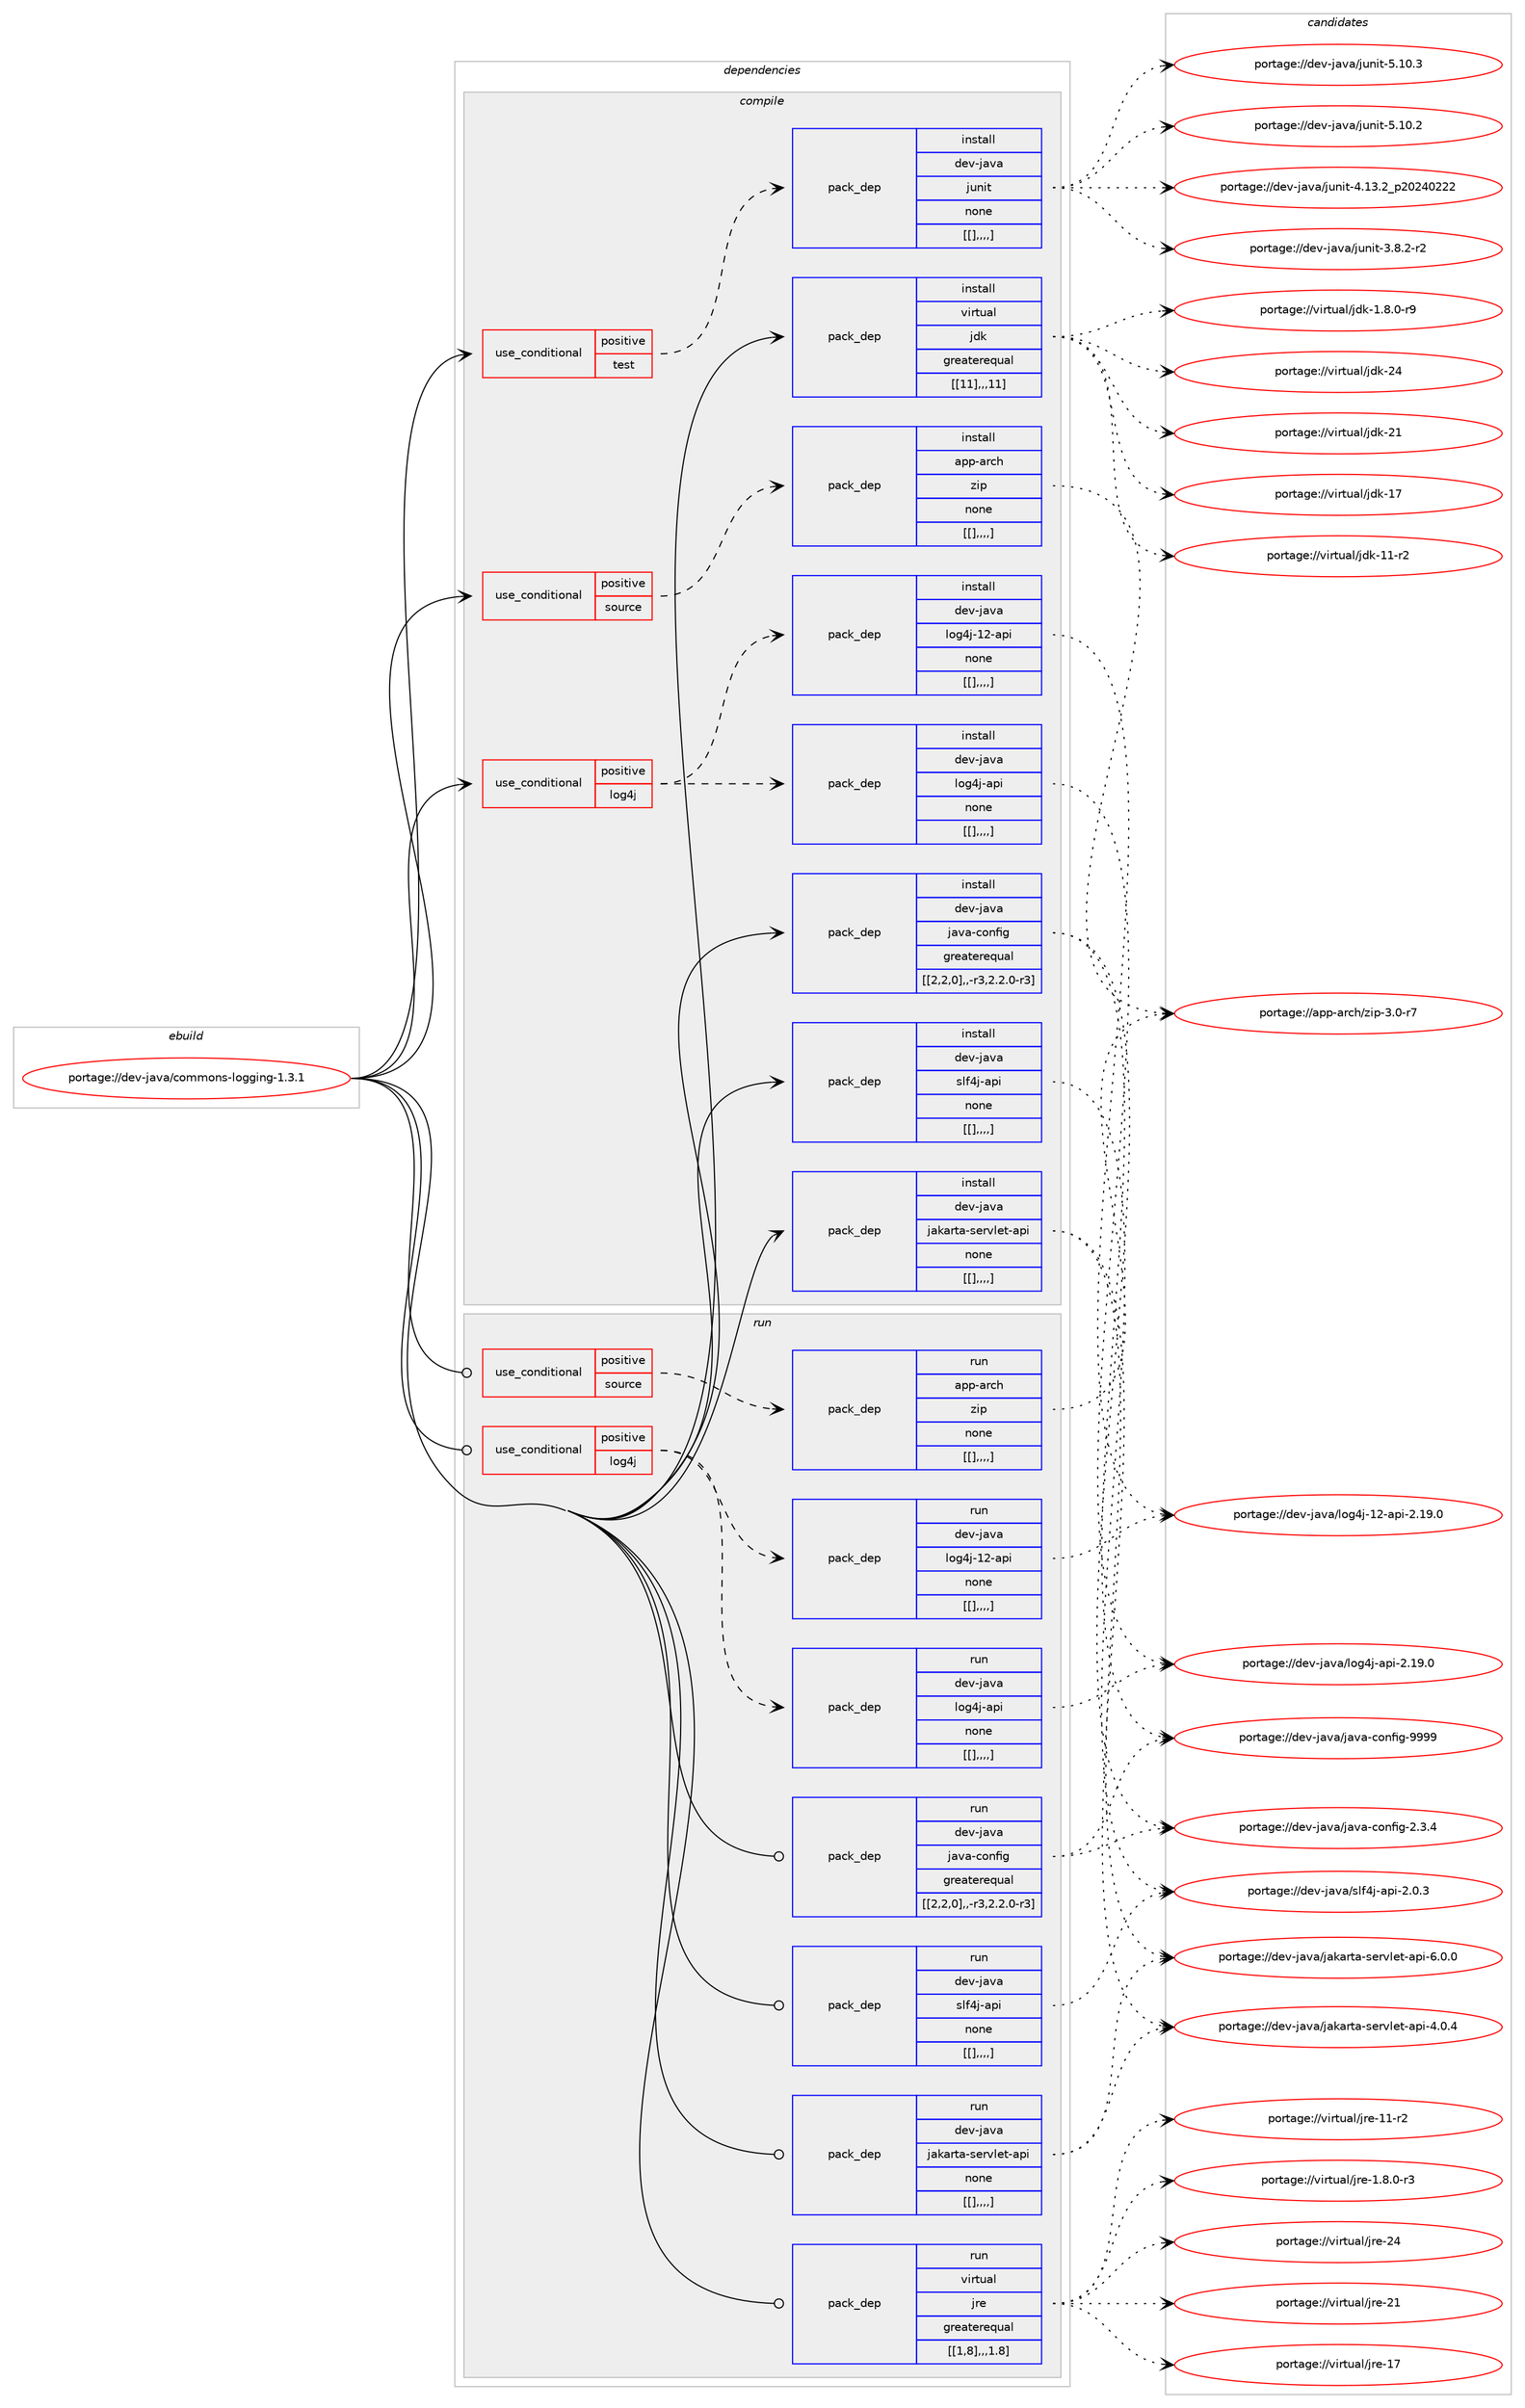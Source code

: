 digraph prolog {

# *************
# Graph options
# *************

newrank=true;
concentrate=true;
compound=true;
graph [rankdir=LR,fontname=Helvetica,fontsize=10,ranksep=1.5];#, ranksep=2.5, nodesep=0.2];
edge  [arrowhead=vee];
node  [fontname=Helvetica,fontsize=10];

# **********
# The ebuild
# **********

subgraph cluster_leftcol {
color=gray;
label=<<i>ebuild</i>>;
id [label="portage://dev-java/commons-logging-1.3.1", color=red, width=4, href="../dev-java/commons-logging-1.3.1.svg"];
}

# ****************
# The dependencies
# ****************

subgraph cluster_midcol {
color=gray;
label=<<i>dependencies</i>>;
subgraph cluster_compile {
fillcolor="#eeeeee";
style=filled;
label=<<i>compile</i>>;
subgraph cond22000 {
dependency93828 [label=<<TABLE BORDER="0" CELLBORDER="1" CELLSPACING="0" CELLPADDING="4"><TR><TD ROWSPAN="3" CELLPADDING="10">use_conditional</TD></TR><TR><TD>positive</TD></TR><TR><TD>log4j</TD></TR></TABLE>>, shape=none, color=red];
subgraph pack70778 {
dependency93829 [label=<<TABLE BORDER="0" CELLBORDER="1" CELLSPACING="0" CELLPADDING="4" WIDTH="220"><TR><TD ROWSPAN="6" CELLPADDING="30">pack_dep</TD></TR><TR><TD WIDTH="110">install</TD></TR><TR><TD>dev-java</TD></TR><TR><TD>log4j-12-api</TD></TR><TR><TD>none</TD></TR><TR><TD>[[],,,,]</TD></TR></TABLE>>, shape=none, color=blue];
}
dependency93828:e -> dependency93829:w [weight=20,style="dashed",arrowhead="vee"];
subgraph pack70779 {
dependency93830 [label=<<TABLE BORDER="0" CELLBORDER="1" CELLSPACING="0" CELLPADDING="4" WIDTH="220"><TR><TD ROWSPAN="6" CELLPADDING="30">pack_dep</TD></TR><TR><TD WIDTH="110">install</TD></TR><TR><TD>dev-java</TD></TR><TR><TD>log4j-api</TD></TR><TR><TD>none</TD></TR><TR><TD>[[],,,,]</TD></TR></TABLE>>, shape=none, color=blue];
}
dependency93828:e -> dependency93830:w [weight=20,style="dashed",arrowhead="vee"];
}
id:e -> dependency93828:w [weight=20,style="solid",arrowhead="vee"];
subgraph cond22001 {
dependency93831 [label=<<TABLE BORDER="0" CELLBORDER="1" CELLSPACING="0" CELLPADDING="4"><TR><TD ROWSPAN="3" CELLPADDING="10">use_conditional</TD></TR><TR><TD>positive</TD></TR><TR><TD>source</TD></TR></TABLE>>, shape=none, color=red];
subgraph pack70780 {
dependency93832 [label=<<TABLE BORDER="0" CELLBORDER="1" CELLSPACING="0" CELLPADDING="4" WIDTH="220"><TR><TD ROWSPAN="6" CELLPADDING="30">pack_dep</TD></TR><TR><TD WIDTH="110">install</TD></TR><TR><TD>app-arch</TD></TR><TR><TD>zip</TD></TR><TR><TD>none</TD></TR><TR><TD>[[],,,,]</TD></TR></TABLE>>, shape=none, color=blue];
}
dependency93831:e -> dependency93832:w [weight=20,style="dashed",arrowhead="vee"];
}
id:e -> dependency93831:w [weight=20,style="solid",arrowhead="vee"];
subgraph cond22002 {
dependency93833 [label=<<TABLE BORDER="0" CELLBORDER="1" CELLSPACING="0" CELLPADDING="4"><TR><TD ROWSPAN="3" CELLPADDING="10">use_conditional</TD></TR><TR><TD>positive</TD></TR><TR><TD>test</TD></TR></TABLE>>, shape=none, color=red];
subgraph pack70781 {
dependency93834 [label=<<TABLE BORDER="0" CELLBORDER="1" CELLSPACING="0" CELLPADDING="4" WIDTH="220"><TR><TD ROWSPAN="6" CELLPADDING="30">pack_dep</TD></TR><TR><TD WIDTH="110">install</TD></TR><TR><TD>dev-java</TD></TR><TR><TD>junit</TD></TR><TR><TD>none</TD></TR><TR><TD>[[],,,,]</TD></TR></TABLE>>, shape=none, color=blue];
}
dependency93833:e -> dependency93834:w [weight=20,style="dashed",arrowhead="vee"];
}
id:e -> dependency93833:w [weight=20,style="solid",arrowhead="vee"];
subgraph pack70782 {
dependency93835 [label=<<TABLE BORDER="0" CELLBORDER="1" CELLSPACING="0" CELLPADDING="4" WIDTH="220"><TR><TD ROWSPAN="6" CELLPADDING="30">pack_dep</TD></TR><TR><TD WIDTH="110">install</TD></TR><TR><TD>dev-java</TD></TR><TR><TD>jakarta-servlet-api</TD></TR><TR><TD>none</TD></TR><TR><TD>[[],,,,]</TD></TR></TABLE>>, shape=none, color=blue];
}
id:e -> dependency93835:w [weight=20,style="solid",arrowhead="vee"];
subgraph pack70783 {
dependency93836 [label=<<TABLE BORDER="0" CELLBORDER="1" CELLSPACING="0" CELLPADDING="4" WIDTH="220"><TR><TD ROWSPAN="6" CELLPADDING="30">pack_dep</TD></TR><TR><TD WIDTH="110">install</TD></TR><TR><TD>dev-java</TD></TR><TR><TD>java-config</TD></TR><TR><TD>greaterequal</TD></TR><TR><TD>[[2,2,0],,-r3,2.2.0-r3]</TD></TR></TABLE>>, shape=none, color=blue];
}
id:e -> dependency93836:w [weight=20,style="solid",arrowhead="vee"];
subgraph pack70784 {
dependency93837 [label=<<TABLE BORDER="0" CELLBORDER="1" CELLSPACING="0" CELLPADDING="4" WIDTH="220"><TR><TD ROWSPAN="6" CELLPADDING="30">pack_dep</TD></TR><TR><TD WIDTH="110">install</TD></TR><TR><TD>dev-java</TD></TR><TR><TD>slf4j-api</TD></TR><TR><TD>none</TD></TR><TR><TD>[[],,,,]</TD></TR></TABLE>>, shape=none, color=blue];
}
id:e -> dependency93837:w [weight=20,style="solid",arrowhead="vee"];
subgraph pack70785 {
dependency93838 [label=<<TABLE BORDER="0" CELLBORDER="1" CELLSPACING="0" CELLPADDING="4" WIDTH="220"><TR><TD ROWSPAN="6" CELLPADDING="30">pack_dep</TD></TR><TR><TD WIDTH="110">install</TD></TR><TR><TD>virtual</TD></TR><TR><TD>jdk</TD></TR><TR><TD>greaterequal</TD></TR><TR><TD>[[11],,,11]</TD></TR></TABLE>>, shape=none, color=blue];
}
id:e -> dependency93838:w [weight=20,style="solid",arrowhead="vee"];
}
subgraph cluster_compileandrun {
fillcolor="#eeeeee";
style=filled;
label=<<i>compile and run</i>>;
}
subgraph cluster_run {
fillcolor="#eeeeee";
style=filled;
label=<<i>run</i>>;
subgraph cond22003 {
dependency93839 [label=<<TABLE BORDER="0" CELLBORDER="1" CELLSPACING="0" CELLPADDING="4"><TR><TD ROWSPAN="3" CELLPADDING="10">use_conditional</TD></TR><TR><TD>positive</TD></TR><TR><TD>log4j</TD></TR></TABLE>>, shape=none, color=red];
subgraph pack70786 {
dependency93840 [label=<<TABLE BORDER="0" CELLBORDER="1" CELLSPACING="0" CELLPADDING="4" WIDTH="220"><TR><TD ROWSPAN="6" CELLPADDING="30">pack_dep</TD></TR><TR><TD WIDTH="110">run</TD></TR><TR><TD>dev-java</TD></TR><TR><TD>log4j-12-api</TD></TR><TR><TD>none</TD></TR><TR><TD>[[],,,,]</TD></TR></TABLE>>, shape=none, color=blue];
}
dependency93839:e -> dependency93840:w [weight=20,style="dashed",arrowhead="vee"];
subgraph pack70787 {
dependency93841 [label=<<TABLE BORDER="0" CELLBORDER="1" CELLSPACING="0" CELLPADDING="4" WIDTH="220"><TR><TD ROWSPAN="6" CELLPADDING="30">pack_dep</TD></TR><TR><TD WIDTH="110">run</TD></TR><TR><TD>dev-java</TD></TR><TR><TD>log4j-api</TD></TR><TR><TD>none</TD></TR><TR><TD>[[],,,,]</TD></TR></TABLE>>, shape=none, color=blue];
}
dependency93839:e -> dependency93841:w [weight=20,style="dashed",arrowhead="vee"];
}
id:e -> dependency93839:w [weight=20,style="solid",arrowhead="odot"];
subgraph cond22004 {
dependency93842 [label=<<TABLE BORDER="0" CELLBORDER="1" CELLSPACING="0" CELLPADDING="4"><TR><TD ROWSPAN="3" CELLPADDING="10">use_conditional</TD></TR><TR><TD>positive</TD></TR><TR><TD>source</TD></TR></TABLE>>, shape=none, color=red];
subgraph pack70788 {
dependency93843 [label=<<TABLE BORDER="0" CELLBORDER="1" CELLSPACING="0" CELLPADDING="4" WIDTH="220"><TR><TD ROWSPAN="6" CELLPADDING="30">pack_dep</TD></TR><TR><TD WIDTH="110">run</TD></TR><TR><TD>app-arch</TD></TR><TR><TD>zip</TD></TR><TR><TD>none</TD></TR><TR><TD>[[],,,,]</TD></TR></TABLE>>, shape=none, color=blue];
}
dependency93842:e -> dependency93843:w [weight=20,style="dashed",arrowhead="vee"];
}
id:e -> dependency93842:w [weight=20,style="solid",arrowhead="odot"];
subgraph pack70789 {
dependency93844 [label=<<TABLE BORDER="0" CELLBORDER="1" CELLSPACING="0" CELLPADDING="4" WIDTH="220"><TR><TD ROWSPAN="6" CELLPADDING="30">pack_dep</TD></TR><TR><TD WIDTH="110">run</TD></TR><TR><TD>dev-java</TD></TR><TR><TD>jakarta-servlet-api</TD></TR><TR><TD>none</TD></TR><TR><TD>[[],,,,]</TD></TR></TABLE>>, shape=none, color=blue];
}
id:e -> dependency93844:w [weight=20,style="solid",arrowhead="odot"];
subgraph pack70790 {
dependency93845 [label=<<TABLE BORDER="0" CELLBORDER="1" CELLSPACING="0" CELLPADDING="4" WIDTH="220"><TR><TD ROWSPAN="6" CELLPADDING="30">pack_dep</TD></TR><TR><TD WIDTH="110">run</TD></TR><TR><TD>dev-java</TD></TR><TR><TD>java-config</TD></TR><TR><TD>greaterequal</TD></TR><TR><TD>[[2,2,0],,-r3,2.2.0-r3]</TD></TR></TABLE>>, shape=none, color=blue];
}
id:e -> dependency93845:w [weight=20,style="solid",arrowhead="odot"];
subgraph pack70791 {
dependency93846 [label=<<TABLE BORDER="0" CELLBORDER="1" CELLSPACING="0" CELLPADDING="4" WIDTH="220"><TR><TD ROWSPAN="6" CELLPADDING="30">pack_dep</TD></TR><TR><TD WIDTH="110">run</TD></TR><TR><TD>dev-java</TD></TR><TR><TD>slf4j-api</TD></TR><TR><TD>none</TD></TR><TR><TD>[[],,,,]</TD></TR></TABLE>>, shape=none, color=blue];
}
id:e -> dependency93846:w [weight=20,style="solid",arrowhead="odot"];
subgraph pack70792 {
dependency93847 [label=<<TABLE BORDER="0" CELLBORDER="1" CELLSPACING="0" CELLPADDING="4" WIDTH="220"><TR><TD ROWSPAN="6" CELLPADDING="30">pack_dep</TD></TR><TR><TD WIDTH="110">run</TD></TR><TR><TD>virtual</TD></TR><TR><TD>jre</TD></TR><TR><TD>greaterequal</TD></TR><TR><TD>[[1,8],,,1.8]</TD></TR></TABLE>>, shape=none, color=blue];
}
id:e -> dependency93847:w [weight=20,style="solid",arrowhead="odot"];
}
}

# **************
# The candidates
# **************

subgraph cluster_choices {
rank=same;
color=gray;
label=<<i>candidates</i>>;

subgraph choice70778 {
color=black;
nodesep=1;
choice1001011184510697118974710811110352106454950459711210545504649574648 [label="portage://dev-java/log4j-12-api-2.19.0", color=red, width=4,href="../dev-java/log4j-12-api-2.19.0.svg"];
dependency93829:e -> choice1001011184510697118974710811110352106454950459711210545504649574648:w [style=dotted,weight="100"];
}
subgraph choice70779 {
color=black;
nodesep=1;
choice1001011184510697118974710811110352106459711210545504649574648 [label="portage://dev-java/log4j-api-2.19.0", color=red, width=4,href="../dev-java/log4j-api-2.19.0.svg"];
dependency93830:e -> choice1001011184510697118974710811110352106459711210545504649574648:w [style=dotted,weight="100"];
}
subgraph choice70780 {
color=black;
nodesep=1;
choice9711211245971149910447122105112455146484511455 [label="portage://app-arch/zip-3.0-r7", color=red, width=4,href="../app-arch/zip-3.0-r7.svg"];
dependency93832:e -> choice9711211245971149910447122105112455146484511455:w [style=dotted,weight="100"];
}
subgraph choice70781 {
color=black;
nodesep=1;
choice1001011184510697118974710611711010511645534649484651 [label="portage://dev-java/junit-5.10.3", color=red, width=4,href="../dev-java/junit-5.10.3.svg"];
choice1001011184510697118974710611711010511645534649484650 [label="portage://dev-java/junit-5.10.2", color=red, width=4,href="../dev-java/junit-5.10.2.svg"];
choice1001011184510697118974710611711010511645524649514650951125048505248505050 [label="portage://dev-java/junit-4.13.2_p20240222", color=red, width=4,href="../dev-java/junit-4.13.2_p20240222.svg"];
choice100101118451069711897471061171101051164551465646504511450 [label="portage://dev-java/junit-3.8.2-r2", color=red, width=4,href="../dev-java/junit-3.8.2-r2.svg"];
dependency93834:e -> choice1001011184510697118974710611711010511645534649484651:w [style=dotted,weight="100"];
dependency93834:e -> choice1001011184510697118974710611711010511645534649484650:w [style=dotted,weight="100"];
dependency93834:e -> choice1001011184510697118974710611711010511645524649514650951125048505248505050:w [style=dotted,weight="100"];
dependency93834:e -> choice100101118451069711897471061171101051164551465646504511450:w [style=dotted,weight="100"];
}
subgraph choice70782 {
color=black;
nodesep=1;
choice10010111845106971189747106971079711411697451151011141181081011164597112105455446484648 [label="portage://dev-java/jakarta-servlet-api-6.0.0", color=red, width=4,href="../dev-java/jakarta-servlet-api-6.0.0.svg"];
choice10010111845106971189747106971079711411697451151011141181081011164597112105455246484652 [label="portage://dev-java/jakarta-servlet-api-4.0.4", color=red, width=4,href="../dev-java/jakarta-servlet-api-4.0.4.svg"];
dependency93835:e -> choice10010111845106971189747106971079711411697451151011141181081011164597112105455446484648:w [style=dotted,weight="100"];
dependency93835:e -> choice10010111845106971189747106971079711411697451151011141181081011164597112105455246484652:w [style=dotted,weight="100"];
}
subgraph choice70783 {
color=black;
nodesep=1;
choice10010111845106971189747106971189745991111101021051034557575757 [label="portage://dev-java/java-config-9999", color=red, width=4,href="../dev-java/java-config-9999.svg"];
choice1001011184510697118974710697118974599111110102105103455046514652 [label="portage://dev-java/java-config-2.3.4", color=red, width=4,href="../dev-java/java-config-2.3.4.svg"];
dependency93836:e -> choice10010111845106971189747106971189745991111101021051034557575757:w [style=dotted,weight="100"];
dependency93836:e -> choice1001011184510697118974710697118974599111110102105103455046514652:w [style=dotted,weight="100"];
}
subgraph choice70784 {
color=black;
nodesep=1;
choice10010111845106971189747115108102521064597112105455046484651 [label="portage://dev-java/slf4j-api-2.0.3", color=red, width=4,href="../dev-java/slf4j-api-2.0.3.svg"];
dependency93837:e -> choice10010111845106971189747115108102521064597112105455046484651:w [style=dotted,weight="100"];
}
subgraph choice70785 {
color=black;
nodesep=1;
choice1181051141161179710847106100107455052 [label="portage://virtual/jdk-24", color=red, width=4,href="../virtual/jdk-24.svg"];
choice1181051141161179710847106100107455049 [label="portage://virtual/jdk-21", color=red, width=4,href="../virtual/jdk-21.svg"];
choice1181051141161179710847106100107454955 [label="portage://virtual/jdk-17", color=red, width=4,href="../virtual/jdk-17.svg"];
choice11810511411611797108471061001074549494511450 [label="portage://virtual/jdk-11-r2", color=red, width=4,href="../virtual/jdk-11-r2.svg"];
choice11810511411611797108471061001074549465646484511457 [label="portage://virtual/jdk-1.8.0-r9", color=red, width=4,href="../virtual/jdk-1.8.0-r9.svg"];
dependency93838:e -> choice1181051141161179710847106100107455052:w [style=dotted,weight="100"];
dependency93838:e -> choice1181051141161179710847106100107455049:w [style=dotted,weight="100"];
dependency93838:e -> choice1181051141161179710847106100107454955:w [style=dotted,weight="100"];
dependency93838:e -> choice11810511411611797108471061001074549494511450:w [style=dotted,weight="100"];
dependency93838:e -> choice11810511411611797108471061001074549465646484511457:w [style=dotted,weight="100"];
}
subgraph choice70786 {
color=black;
nodesep=1;
choice1001011184510697118974710811110352106454950459711210545504649574648 [label="portage://dev-java/log4j-12-api-2.19.0", color=red, width=4,href="../dev-java/log4j-12-api-2.19.0.svg"];
dependency93840:e -> choice1001011184510697118974710811110352106454950459711210545504649574648:w [style=dotted,weight="100"];
}
subgraph choice70787 {
color=black;
nodesep=1;
choice1001011184510697118974710811110352106459711210545504649574648 [label="portage://dev-java/log4j-api-2.19.0", color=red, width=4,href="../dev-java/log4j-api-2.19.0.svg"];
dependency93841:e -> choice1001011184510697118974710811110352106459711210545504649574648:w [style=dotted,weight="100"];
}
subgraph choice70788 {
color=black;
nodesep=1;
choice9711211245971149910447122105112455146484511455 [label="portage://app-arch/zip-3.0-r7", color=red, width=4,href="../app-arch/zip-3.0-r7.svg"];
dependency93843:e -> choice9711211245971149910447122105112455146484511455:w [style=dotted,weight="100"];
}
subgraph choice70789 {
color=black;
nodesep=1;
choice10010111845106971189747106971079711411697451151011141181081011164597112105455446484648 [label="portage://dev-java/jakarta-servlet-api-6.0.0", color=red, width=4,href="../dev-java/jakarta-servlet-api-6.0.0.svg"];
choice10010111845106971189747106971079711411697451151011141181081011164597112105455246484652 [label="portage://dev-java/jakarta-servlet-api-4.0.4", color=red, width=4,href="../dev-java/jakarta-servlet-api-4.0.4.svg"];
dependency93844:e -> choice10010111845106971189747106971079711411697451151011141181081011164597112105455446484648:w [style=dotted,weight="100"];
dependency93844:e -> choice10010111845106971189747106971079711411697451151011141181081011164597112105455246484652:w [style=dotted,weight="100"];
}
subgraph choice70790 {
color=black;
nodesep=1;
choice10010111845106971189747106971189745991111101021051034557575757 [label="portage://dev-java/java-config-9999", color=red, width=4,href="../dev-java/java-config-9999.svg"];
choice1001011184510697118974710697118974599111110102105103455046514652 [label="portage://dev-java/java-config-2.3.4", color=red, width=4,href="../dev-java/java-config-2.3.4.svg"];
dependency93845:e -> choice10010111845106971189747106971189745991111101021051034557575757:w [style=dotted,weight="100"];
dependency93845:e -> choice1001011184510697118974710697118974599111110102105103455046514652:w [style=dotted,weight="100"];
}
subgraph choice70791 {
color=black;
nodesep=1;
choice10010111845106971189747115108102521064597112105455046484651 [label="portage://dev-java/slf4j-api-2.0.3", color=red, width=4,href="../dev-java/slf4j-api-2.0.3.svg"];
dependency93846:e -> choice10010111845106971189747115108102521064597112105455046484651:w [style=dotted,weight="100"];
}
subgraph choice70792 {
color=black;
nodesep=1;
choice1181051141161179710847106114101455052 [label="portage://virtual/jre-24", color=red, width=4,href="../virtual/jre-24.svg"];
choice1181051141161179710847106114101455049 [label="portage://virtual/jre-21", color=red, width=4,href="../virtual/jre-21.svg"];
choice1181051141161179710847106114101454955 [label="portage://virtual/jre-17", color=red, width=4,href="../virtual/jre-17.svg"];
choice11810511411611797108471061141014549494511450 [label="portage://virtual/jre-11-r2", color=red, width=4,href="../virtual/jre-11-r2.svg"];
choice11810511411611797108471061141014549465646484511451 [label="portage://virtual/jre-1.8.0-r3", color=red, width=4,href="../virtual/jre-1.8.0-r3.svg"];
dependency93847:e -> choice1181051141161179710847106114101455052:w [style=dotted,weight="100"];
dependency93847:e -> choice1181051141161179710847106114101455049:w [style=dotted,weight="100"];
dependency93847:e -> choice1181051141161179710847106114101454955:w [style=dotted,weight="100"];
dependency93847:e -> choice11810511411611797108471061141014549494511450:w [style=dotted,weight="100"];
dependency93847:e -> choice11810511411611797108471061141014549465646484511451:w [style=dotted,weight="100"];
}
}

}
